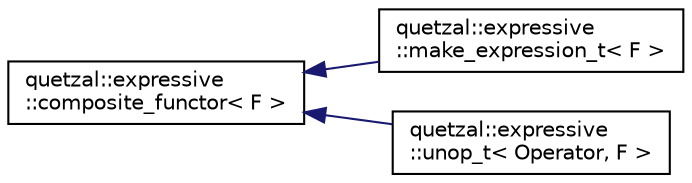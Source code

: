 digraph "Graphical Class Hierarchy"
{
 // LATEX_PDF_SIZE
  edge [fontname="Helvetica",fontsize="10",labelfontname="Helvetica",labelfontsize="10"];
  node [fontname="Helvetica",fontsize="10",shape=record];
  rankdir="LR";
  Node0 [label="quetzal::expressive\l::composite_functor\< F \>",height=0.2,width=0.4,color="black", fillcolor="white", style="filled",URL="$structquetzal_1_1expressive_1_1composite__functor_3_01_f_01_4.html",tooltip=" "];
  Node0 -> Node1 [dir="back",color="midnightblue",fontsize="10",style="solid",fontname="Helvetica"];
  Node1 [label="quetzal::expressive\l::make_expression_t\< F \>",height=0.2,width=0.4,color="black", fillcolor="white", style="filled",URL="$structquetzal_1_1expressive_1_1make__expression__t.html",tooltip=" "];
  Node0 -> Node2 [dir="back",color="midnightblue",fontsize="10",style="solid",fontname="Helvetica"];
  Node2 [label="quetzal::expressive\l::unop_t\< Operator, F \>",height=0.2,width=0.4,color="black", fillcolor="white", style="filled",URL="$structquetzal_1_1expressive_1_1unop__t.html",tooltip=" "];
}
